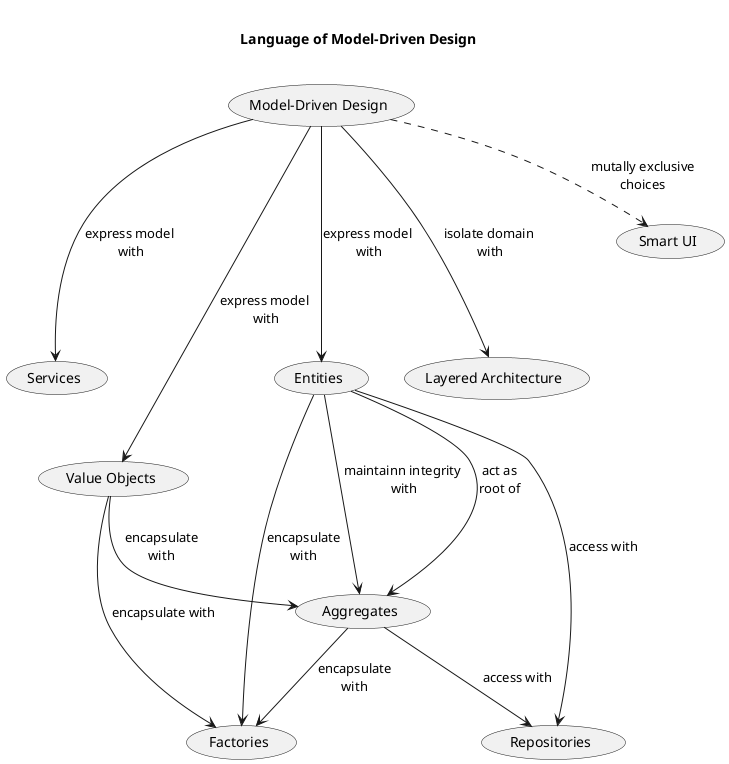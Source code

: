 @startuml
title \nLanguage of Model-Driven Design\n
(Model-Driven Design) ---> (Services) :express model\n with
(Model-Driven Design) ---> (Entities) :express model\n with
(Model-Driven Design) ---> (Value Objects) :express model\n with
(Model-Driven Design) ---> (Layered Architecture) :isolate domain\n with
(Model-Driven Design) ..> (Smart UI) :mutally exclusive\nchoices

(Entities) ---> (Repositories) :access with
(Entities) ---> (Aggregates) :maintainn integrity\n with
(Entities) ---> (Aggregates) :act as\nroot of
(Entities) ---> (Factories) :encapsulate\nwith

(Value Objects) --> (Aggregates) :encapsulate\nwith
(Value Objects) --> (Factories) :encapsulate with

(Aggregates) --> (Repositories) :access with
(Aggregates) --> (Factories) :encapsulate\nwith
@enduml